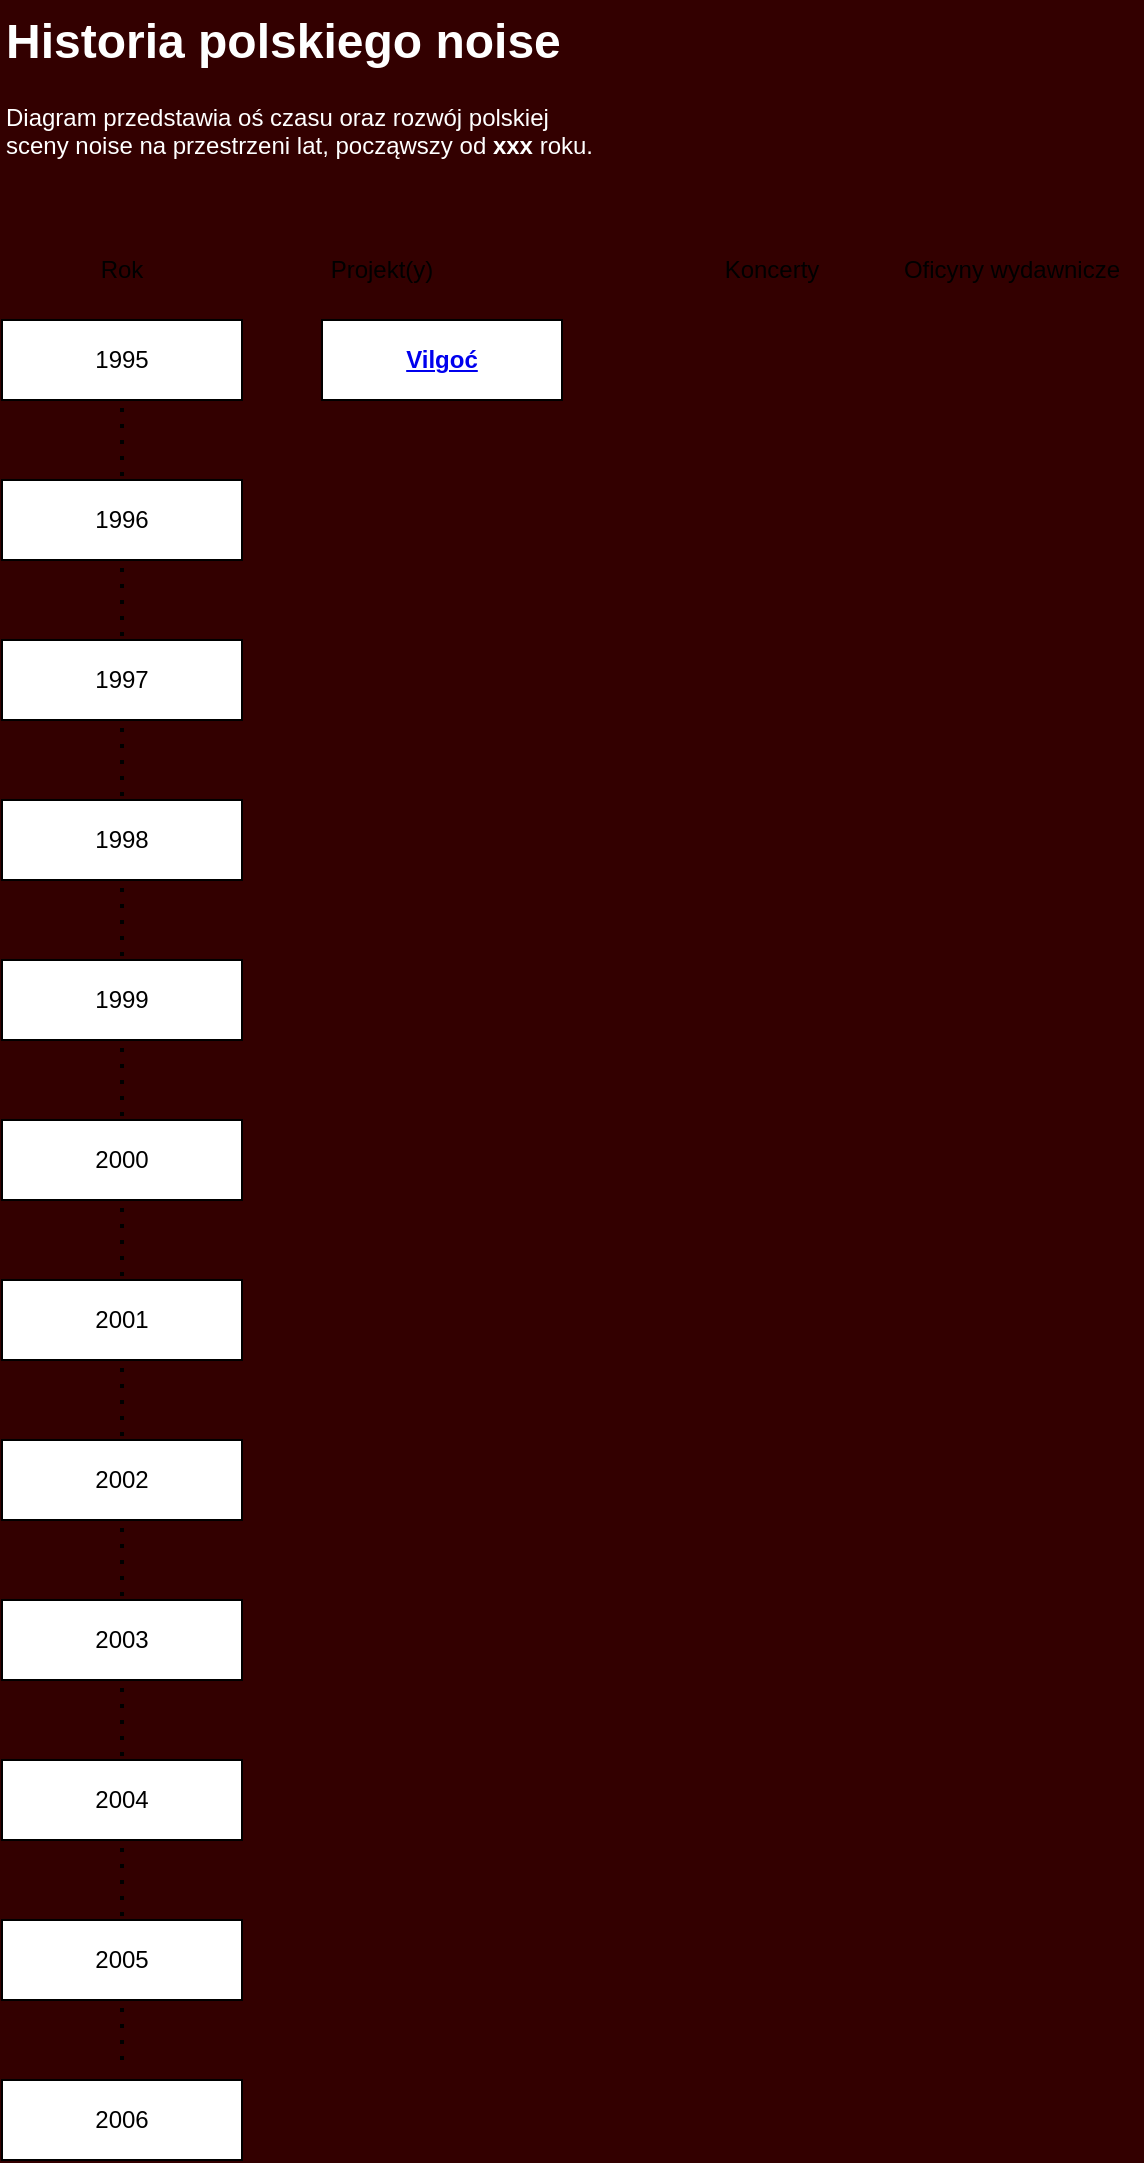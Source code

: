 <mxfile>
    <diagram id="q0yoKSBMHJjkyl0OtoDT" name="Page-1">
        <mxGraphModel dx="342" dy="1866" grid="1" gridSize="10" guides="1" tooltips="1" connect="1" arrows="1" fold="1" page="1" pageScale="1" pageWidth="850" pageHeight="1100" background="#330000" math="0" shadow="0">
            <root>
                <mxCell id="0"/>
                <mxCell id="1" parent="0"/>
                <mxCell id="2" value="&lt;a href=&quot;https://vilgoc.bandcamp.com/&quot;&gt;&lt;b&gt;Vilgoć&lt;/b&gt;&lt;/a&gt;" style="rounded=0;whiteSpace=wrap;html=1;" parent="1" vertex="1">
                    <mxGeometry x="160" y="120" width="120" height="40" as="geometry"/>
                </mxCell>
                <mxCell id="4" value="" style="endArrow=none;dashed=1;html=1;dashPattern=1 3;strokeWidth=2;" parent="1" target="5" edge="1">
                    <mxGeometry width="50" height="50" relative="1" as="geometry">
                        <mxPoint x="60" y="990" as="sourcePoint"/>
                        <mxPoint x="40" y="120" as="targetPoint"/>
                    </mxGeometry>
                </mxCell>
                <mxCell id="5" value="1995" style="rounded=0;whiteSpace=wrap;html=1;" parent="1" vertex="1">
                    <mxGeometry y="120" width="120" height="40" as="geometry"/>
                </mxCell>
                <mxCell id="6" value="1996" style="rounded=0;whiteSpace=wrap;html=1;" parent="1" vertex="1">
                    <mxGeometry y="200" width="120" height="40" as="geometry"/>
                </mxCell>
                <mxCell id="7" value="1997" style="rounded=0;whiteSpace=wrap;html=1;" parent="1" vertex="1">
                    <mxGeometry y="280" width="120" height="40" as="geometry"/>
                </mxCell>
                <mxCell id="8" value="1998&lt;span style=&quot;font-family: monospace; font-size: 0px; text-align: start; text-wrap: nowrap;&quot;&gt;%3CmxGraphModel%3E%3Croot%3E%3CmxCell%20id%3D%220%22%2F%3E%3CmxCell%20id%3D%221%22%20parent%3D%220%22%2F%3E%3CmxCell%20id%3D%222%22%20value%3D%221997%22%20style%3D%22rounded%3D0%3BwhiteSpace%3Dwrap%3Bhtml%3D1%3B%22%20vertex%3D%221%22%20parent%3D%221%22%3E%3CmxGeometry%20y%3D%22240%22%20width%3D%22120%22%20height%3D%2240%22%20as%3D%22geometry%22%2F%3E%3C%2FmxCell%3E%3C%2Froot%3E%3C%2FmxGraphModel%3E&lt;/span&gt;" style="rounded=0;whiteSpace=wrap;html=1;" parent="1" vertex="1">
                    <mxGeometry y="360" width="120" height="40" as="geometry"/>
                </mxCell>
                <mxCell id="9" value="1999" style="rounded=0;whiteSpace=wrap;html=1;" parent="1" vertex="1">
                    <mxGeometry y="440" width="120" height="40" as="geometry"/>
                </mxCell>
                <mxCell id="10" value="2000" style="rounded=0;whiteSpace=wrap;html=1;" parent="1" vertex="1">
                    <mxGeometry y="520" width="120" height="40" as="geometry"/>
                </mxCell>
                <mxCell id="11" value="2001" style="rounded=0;whiteSpace=wrap;html=1;" parent="1" vertex="1">
                    <mxGeometry y="600" width="120" height="40" as="geometry"/>
                </mxCell>
                <mxCell id="12" value="2002" style="rounded=0;whiteSpace=wrap;html=1;" parent="1" vertex="1">
                    <mxGeometry y="680" width="120" height="40" as="geometry"/>
                </mxCell>
                <mxCell id="13" value="2003" style="rounded=0;whiteSpace=wrap;html=1;" parent="1" vertex="1">
                    <mxGeometry y="760" width="120" height="40" as="geometry"/>
                </mxCell>
                <mxCell id="14" value="2004" style="rounded=0;whiteSpace=wrap;html=1;" parent="1" vertex="1">
                    <mxGeometry y="840" width="120" height="40" as="geometry"/>
                </mxCell>
                <mxCell id="15" value="2005" style="rounded=0;whiteSpace=wrap;html=1;" parent="1" vertex="1">
                    <mxGeometry y="920" width="120" height="40" as="geometry"/>
                </mxCell>
                <mxCell id="16" value="2006" style="rounded=0;whiteSpace=wrap;html=1;" parent="1" vertex="1">
                    <mxGeometry y="1000" width="120" height="40" as="geometry"/>
                </mxCell>
                <mxCell id="17" value="&lt;h1 style=&quot;margin-top: 0px;&quot;&gt;&lt;font style=&quot;color: rgb(255, 255, 255);&quot;&gt;Historia polskiego noise&lt;/font&gt;&lt;/h1&gt;&lt;p&gt;&lt;font style=&quot;color: rgb(255, 255, 255);&quot;&gt;Diagram przedstawia oś czasu oraz rozwój polskiej sceny noise na przestrzeni lat, począwszy od &lt;b&gt;xxx&lt;/b&gt; roku.&lt;/font&gt;&lt;/p&gt;" style="text;html=1;whiteSpace=wrap;overflow=hidden;rounded=0;" parent="1" vertex="1">
                    <mxGeometry y="-40" width="300" height="120" as="geometry"/>
                </mxCell>
                <mxCell id="18" value="Rok" style="text;html=1;align=center;verticalAlign=middle;whiteSpace=wrap;rounded=0;" parent="1" vertex="1">
                    <mxGeometry x="30" y="80" width="60" height="30" as="geometry"/>
                </mxCell>
                <mxCell id="19" value="Projekt(y)" style="text;html=1;align=center;verticalAlign=middle;whiteSpace=wrap;rounded=0;" parent="1" vertex="1">
                    <mxGeometry x="160" y="80" width="60" height="30" as="geometry"/>
                </mxCell>
                <mxCell id="20" value="Oficyny wydawnicze" style="text;html=1;align=center;verticalAlign=middle;whiteSpace=wrap;rounded=0;" parent="1" vertex="1">
                    <mxGeometry x="440" y="80" width="130" height="30" as="geometry"/>
                </mxCell>
                <mxCell id="21" value="Koncerty" style="text;html=1;align=center;verticalAlign=middle;whiteSpace=wrap;rounded=0;" parent="1" vertex="1">
                    <mxGeometry x="320" y="80" width="130" height="30" as="geometry"/>
                </mxCell>
            </root>
        </mxGraphModel>
    </diagram>
</mxfile>